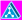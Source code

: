 <?xml version="1.0" encoding="UTF-8"?>
<dia:diagram xmlns:dia="http://www.lysator.liu.se/~alla/dia/">
  <dia:layer name="Hintergrund" visible="true">
    <dia:object type="Standard - Polygon" version="0" id="O0">
      <dia:attribute name="obj_pos">
        <dia:point val="0.129,0.904"/>
      </dia:attribute>
      <dia:attribute name="obj_bb">
        <dia:rectangle val="0.129,0.26;0.866,0.91"/>
      </dia:attribute>
      <dia:attribute name="poly_points">
        <dia:point val="0.129,0.904"/>
        <dia:point val="0.866,0.91"/>
        <dia:point val="0.479,0.26"/>
      </dia:attribute>
      <dia:attribute name="line_width">
        <dia:real val="0"/>
      </dia:attribute>
      <dia:attribute name="inner_color">
        <dia:color val="#fffffe"/>
      </dia:attribute>
      <dia:attribute name="show_background">
        <dia:boolean val="true"/>
      </dia:attribute>
    </dia:object>
    <dia:object type="Standard - Box" version="0" id="O1">
      <dia:attribute name="obj_pos">
        <dia:point val="0.06,0.104"/>
      </dia:attribute>
      <dia:attribute name="obj_bb">
        <dia:rectangle val="0.06,0.104;1.11,1.029"/>
      </dia:attribute>
      <dia:attribute name="elem_corner">
        <dia:point val="0.06,0.104"/>
      </dia:attribute>
      <dia:attribute name="elem_width">
        <dia:real val="1.05"/>
      </dia:attribute>
      <dia:attribute name="elem_height">
        <dia:real val="0.925"/>
      </dia:attribute>
      <dia:attribute name="border_width">
        <dia:real val="0"/>
      </dia:attribute>
      <dia:attribute name="border_color">
        <dia:color val="#ff00ff"/>
      </dia:attribute>
      <dia:attribute name="inner_color">
        <dia:color val="#ff00ff"/>
      </dia:attribute>
      <dia:attribute name="show_background">
        <dia:boolean val="true"/>
      </dia:attribute>
      <dia:attribute name="corner_radius">
        <dia:real val="1.175e-39"/>
      </dia:attribute>
    </dia:object>
    <dia:object type="Cisco - Directory Server" version="0" id="O2">
      <dia:attribute name="obj_pos">
        <dia:point val="0.073,0.141"/>
      </dia:attribute>
      <dia:attribute name="obj_bb">
        <dia:rectangle val="0.073,0.141;1.038,0.971"/>
      </dia:attribute>
      <dia:attribute name="elem_corner">
        <dia:point val="0.073,0.141"/>
      </dia:attribute>
      <dia:attribute name="elem_width">
        <dia:real val="0.966"/>
      </dia:attribute>
      <dia:attribute name="elem_height">
        <dia:real val="0.83"/>
      </dia:attribute>
      <dia:attribute name="line_width">
        <dia:real val="0"/>
      </dia:attribute>
      <dia:attribute name="line_colour">
        <dia:color val="#ff0000"/>
      </dia:attribute>
      <dia:attribute name="fill_colour">
        <dia:color val="#e5e5e5"/>
      </dia:attribute>
      <dia:attribute name="show_background">
        <dia:boolean val="true"/>
      </dia:attribute>
      <dia:attribute name="line_style">
        <dia:enum val="0"/>
        <dia:real val="1"/>
      </dia:attribute>
      <dia:attribute name="flip_horizontal">
        <dia:boolean val="false"/>
      </dia:attribute>
      <dia:attribute name="flip_vertical">
        <dia:boolean val="false"/>
      </dia:attribute>
    </dia:object>
  </dia:layer>
</dia:diagram>
